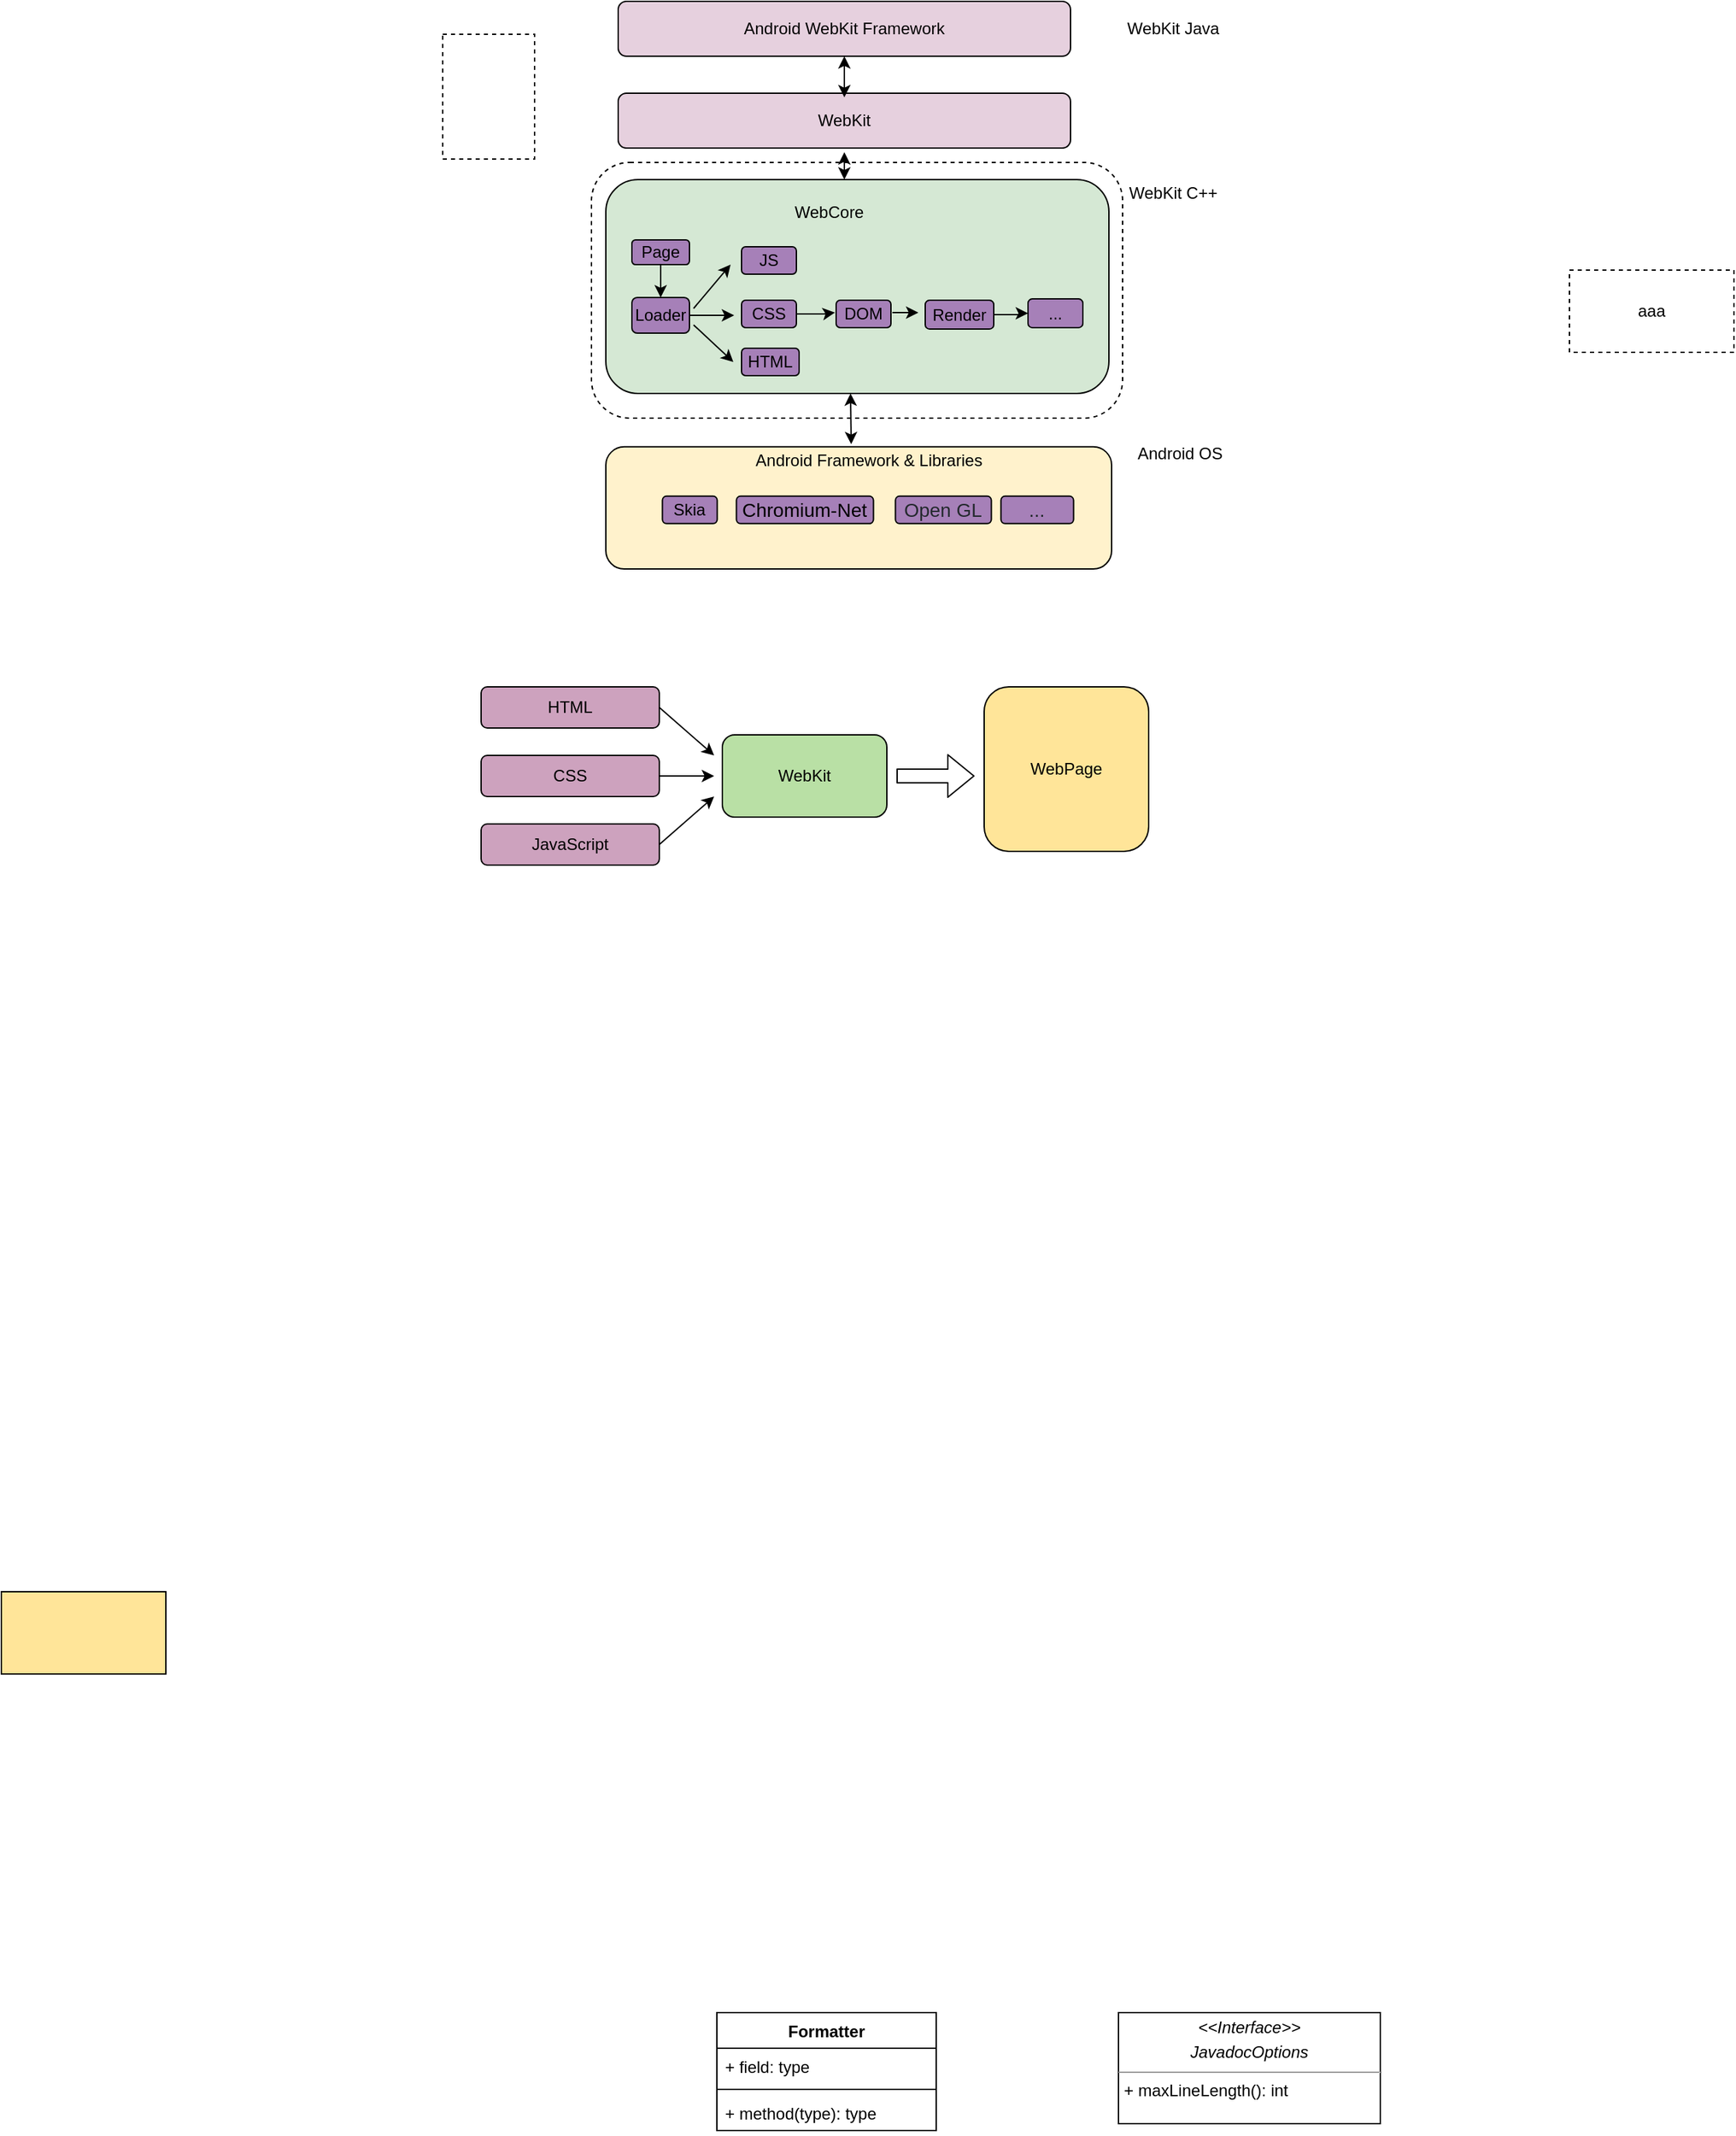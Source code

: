 <mxfile version="14.9.7" type="github">
  <diagram id="xG9WrDhXwfoE1JoBaSLJ" name="Page-1">
    <mxGraphModel dx="2125" dy="731" grid="0" gridSize="10" guides="1" tooltips="1" connect="1" arrows="1" fold="1" page="1" pageScale="1" pageWidth="827" pageHeight="1169" math="0" shadow="0">
      <root>
        <mxCell id="0" />
        <mxCell id="1" parent="0" />
        <mxCell id="V0x4IGZ1ICtQj0jvs1d1-1" value="Android WebKit Framework" style="rounded=1;whiteSpace=wrap;html=1;fillColor=#E6D0DE;" parent="1" vertex="1">
          <mxGeometry x="240" y="120" width="330" height="40" as="geometry" />
        </mxCell>
        <mxCell id="V0x4IGZ1ICtQj0jvs1d1-2" value="WebKit" style="rounded=1;whiteSpace=wrap;html=1;fillColor=#E6D0DE;" parent="1" vertex="1">
          <mxGeometry x="240" y="187" width="330" height="40" as="geometry" />
        </mxCell>
        <mxCell id="V0x4IGZ1ICtQj0jvs1d1-3" value="" style="rounded=1;whiteSpace=wrap;html=1;fillColor=#FFF2CC;" parent="1" vertex="1">
          <mxGeometry x="231" y="444.92" width="369" height="89.08" as="geometry" />
        </mxCell>
        <mxCell id="V0x4IGZ1ICtQj0jvs1d1-7" value="Android Framework &amp;amp; Libraries" style="text;html=1;strokeColor=none;fillColor=none;align=center;verticalAlign=middle;whiteSpace=wrap;rounded=0;" parent="1" vertex="1">
          <mxGeometry x="338.25" y="444.92" width="170" height="20" as="geometry" />
        </mxCell>
        <mxCell id="V0x4IGZ1ICtQj0jvs1d1-8" value="" style="rounded=1;whiteSpace=wrap;html=1;fillColor=#D5E8D4;" parent="1" vertex="1">
          <mxGeometry x="231" y="250" width="367" height="156" as="geometry" />
        </mxCell>
        <mxCell id="V0x4IGZ1ICtQj0jvs1d1-9" value="WebCore" style="text;html=1;strokeColor=none;fillColor=none;align=center;verticalAlign=middle;whiteSpace=wrap;rounded=0;" parent="1" vertex="1">
          <mxGeometry x="324" y="264" width="140" height="20" as="geometry" />
        </mxCell>
        <mxCell id="V0x4IGZ1ICtQj0jvs1d1-10" value="Skia" style="rounded=1;whiteSpace=wrap;html=1;fillColor=#A680B8;" parent="1" vertex="1">
          <mxGeometry x="272.25" y="480.92" width="40" height="20" as="geometry" />
        </mxCell>
        <mxCell id="V0x4IGZ1ICtQj0jvs1d1-11" value="&lt;span style=&quot;font-size: 14px ; background-color: rgb(166 , 128 , 184)&quot;&gt;Chromium-Net&lt;/span&gt;" style="rounded=1;whiteSpace=wrap;html=1;fillColor=#A680B8;" parent="1" vertex="1">
          <mxGeometry x="326.25" y="480.92" width="100" height="20" as="geometry" />
        </mxCell>
        <mxCell id="V0x4IGZ1ICtQj0jvs1d1-12" value="&lt;font color=&quot;#24292e&quot;&gt;&lt;span style=&quot;font-size: 14px ; background-color: rgb(166 , 128 , 184)&quot;&gt;Open GL&lt;/span&gt;&lt;/font&gt;" style="rounded=1;whiteSpace=wrap;html=1;fillColor=#A680B8;" parent="1" vertex="1">
          <mxGeometry x="442.25" y="480.92" width="70" height="20" as="geometry" />
        </mxCell>
        <mxCell id="V0x4IGZ1ICtQj0jvs1d1-67" style="edgeStyle=orthogonalEdgeStyle;rounded=0;orthogonalLoop=1;jettySize=auto;html=1;exitX=0.5;exitY=1;exitDx=0;exitDy=0;entryX=0.5;entryY=0;entryDx=0;entryDy=0;" parent="1" source="V0x4IGZ1ICtQj0jvs1d1-13" target="V0x4IGZ1ICtQj0jvs1d1-14" edge="1">
          <mxGeometry relative="1" as="geometry" />
        </mxCell>
        <mxCell id="V0x4IGZ1ICtQj0jvs1d1-13" value="Page" style="rounded=1;whiteSpace=wrap;html=1;fillColor=#A680B8;" parent="1" vertex="1">
          <mxGeometry x="250" y="294" width="42" height="18" as="geometry" />
        </mxCell>
        <mxCell id="V0x4IGZ1ICtQj0jvs1d1-79" style="edgeStyle=orthogonalEdgeStyle;rounded=0;orthogonalLoop=1;jettySize=auto;html=1;exitX=1;exitY=0.5;exitDx=0;exitDy=0;" parent="1" source="V0x4IGZ1ICtQj0jvs1d1-14" edge="1">
          <mxGeometry relative="1" as="geometry">
            <mxPoint x="324.6" y="349.2" as="targetPoint" />
          </mxGeometry>
        </mxCell>
        <mxCell id="V0x4IGZ1ICtQj0jvs1d1-14" value="Loader" style="rounded=1;whiteSpace=wrap;html=1;fillColor=#A680B8;" parent="1" vertex="1">
          <mxGeometry x="250" y="336" width="42" height="26" as="geometry" />
        </mxCell>
        <mxCell id="V0x4IGZ1ICtQj0jvs1d1-69" value="" style="edgeStyle=orthogonalEdgeStyle;rounded=0;orthogonalLoop=1;jettySize=auto;html=1;startArrow=none;" parent="1" source="V0x4IGZ1ICtQj0jvs1d1-16" target="V0x4IGZ1ICtQj0jvs1d1-49" edge="1">
          <mxGeometry relative="1" as="geometry" />
        </mxCell>
        <mxCell id="V0x4IGZ1ICtQj0jvs1d1-15" value="DOM" style="rounded=1;whiteSpace=wrap;html=1;fillColor=#A680B8;" parent="1" vertex="1">
          <mxGeometry x="399" y="338" width="40" height="20" as="geometry" />
        </mxCell>
        <mxCell id="V0x4IGZ1ICtQj0jvs1d1-71" style="edgeStyle=orthogonalEdgeStyle;rounded=0;orthogonalLoop=1;jettySize=auto;html=1;" parent="1" source="V0x4IGZ1ICtQj0jvs1d1-17" edge="1">
          <mxGeometry relative="1" as="geometry">
            <mxPoint x="398.2" y="347" as="targetPoint" />
          </mxGeometry>
        </mxCell>
        <mxCell id="V0x4IGZ1ICtQj0jvs1d1-17" value="CSS" style="rounded=1;whiteSpace=wrap;html=1;fillColor=#A680B8;" parent="1" vertex="1">
          <mxGeometry x="330" y="338" width="40" height="20" as="geometry" />
        </mxCell>
        <mxCell id="V0x4IGZ1ICtQj0jvs1d1-18" value="JS" style="rounded=1;whiteSpace=wrap;html=1;fillColor=#A680B8;" parent="1" vertex="1">
          <mxGeometry x="330" y="299" width="40" height="20" as="geometry" />
        </mxCell>
        <mxCell id="V0x4IGZ1ICtQj0jvs1d1-19" value="HTML" style="rounded=1;whiteSpace=wrap;html=1;fillColor=#CDA2BE;" parent="1" vertex="1">
          <mxGeometry x="140" y="620" width="130" height="30" as="geometry" />
        </mxCell>
        <mxCell id="V0x4IGZ1ICtQj0jvs1d1-24" style="edgeStyle=orthogonalEdgeStyle;rounded=0;orthogonalLoop=1;jettySize=auto;html=1;" parent="1" source="V0x4IGZ1ICtQj0jvs1d1-20" edge="1">
          <mxGeometry relative="1" as="geometry">
            <mxPoint x="310" y="685" as="targetPoint" />
          </mxGeometry>
        </mxCell>
        <mxCell id="V0x4IGZ1ICtQj0jvs1d1-20" value="CSS" style="rounded=1;whiteSpace=wrap;html=1;fillColor=#CDA2BE;" parent="1" vertex="1">
          <mxGeometry x="140" y="670" width="130" height="30" as="geometry" />
        </mxCell>
        <mxCell id="V0x4IGZ1ICtQj0jvs1d1-21" value="JavaScript" style="rounded=1;whiteSpace=wrap;html=1;fillColor=#CDA2BE;" parent="1" vertex="1">
          <mxGeometry x="140" y="720" width="130" height="30" as="geometry" />
        </mxCell>
        <mxCell id="V0x4IGZ1ICtQj0jvs1d1-22" value="WebKit" style="rounded=1;whiteSpace=wrap;html=1;fillColor=#B9E0A5;" parent="1" vertex="1">
          <mxGeometry x="316" y="655" width="120" height="60" as="geometry" />
        </mxCell>
        <mxCell id="V0x4IGZ1ICtQj0jvs1d1-26" value="" style="endArrow=classic;html=1;exitX=1;exitY=0.5;exitDx=0;exitDy=0;" parent="1" source="V0x4IGZ1ICtQj0jvs1d1-19" edge="1">
          <mxGeometry width="50" height="50" relative="1" as="geometry">
            <mxPoint x="430" y="750" as="sourcePoint" />
            <mxPoint x="310" y="670" as="targetPoint" />
          </mxGeometry>
        </mxCell>
        <mxCell id="V0x4IGZ1ICtQj0jvs1d1-27" value="" style="endArrow=classic;html=1;exitX=1;exitY=0.5;exitDx=0;exitDy=0;" parent="1" source="V0x4IGZ1ICtQj0jvs1d1-21" edge="1">
          <mxGeometry width="50" height="50" relative="1" as="geometry">
            <mxPoint x="270" y="770" as="sourcePoint" />
            <mxPoint x="310" y="700" as="targetPoint" />
          </mxGeometry>
        </mxCell>
        <mxCell id="V0x4IGZ1ICtQj0jvs1d1-28" value="WebPage" style="rounded=1;whiteSpace=wrap;html=1;fillColor=#FFE599;" parent="1" vertex="1">
          <mxGeometry x="507" y="620" width="120" height="120" as="geometry" />
        </mxCell>
        <mxCell id="V0x4IGZ1ICtQj0jvs1d1-29" value="" style="shape=flexArrow;endArrow=classic;html=1;exitX=1;exitY=0.5;exitDx=0;exitDy=0;" parent="1" edge="1">
          <mxGeometry width="50" height="50" relative="1" as="geometry">
            <mxPoint x="443" y="685" as="sourcePoint" />
            <mxPoint x="500" y="685" as="targetPoint" />
          </mxGeometry>
        </mxCell>
        <mxCell id="V0x4IGZ1ICtQj0jvs1d1-31" value="" style="rounded=0;whiteSpace=wrap;html=1;fillColor=#FFE599;" parent="1" vertex="1">
          <mxGeometry x="-210" y="1280" width="120" height="60" as="geometry" />
        </mxCell>
        <mxCell id="V0x4IGZ1ICtQj0jvs1d1-32" value="" style="rounded=1;whiteSpace=wrap;html=1;fillColor=none;dashed=1;" parent="1" vertex="1">
          <mxGeometry x="220.5" y="237.5" width="387.5" height="186.5" as="geometry" />
        </mxCell>
        <mxCell id="V0x4IGZ1ICtQj0jvs1d1-33" value="&lt;font color=&quot;#24292e&quot;&gt;&lt;span style=&quot;font-size: 14px ; background-color: rgb(166 , 128 , 184)&quot;&gt;...&lt;/span&gt;&lt;/font&gt;" style="rounded=1;whiteSpace=wrap;html=1;fillColor=#A680B8;" parent="1" vertex="1">
          <mxGeometry x="519.25" y="480.92" width="53" height="20" as="geometry" />
        </mxCell>
        <mxCell id="V0x4IGZ1ICtQj0jvs1d1-34" value="WebKit Java" style="text;html=1;strokeColor=none;fillColor=none;align=center;verticalAlign=middle;whiteSpace=wrap;rounded=0;dashed=1;" parent="1" vertex="1">
          <mxGeometry x="610" y="130" width="70" height="20" as="geometry" />
        </mxCell>
        <mxCell id="V0x4IGZ1ICtQj0jvs1d1-35" value="WebKit C++" style="text;html=1;strokeColor=none;fillColor=none;align=center;verticalAlign=middle;whiteSpace=wrap;rounded=0;dashed=1;" parent="1" vertex="1">
          <mxGeometry x="610" y="250" width="70" height="20" as="geometry" />
        </mxCell>
        <mxCell id="V0x4IGZ1ICtQj0jvs1d1-36" value="Android OS" style="text;html=1;strokeColor=none;fillColor=none;align=center;verticalAlign=middle;whiteSpace=wrap;rounded=0;dashed=1;" parent="1" vertex="1">
          <mxGeometry x="615" y="440" width="70" height="20" as="geometry" />
        </mxCell>
        <mxCell id="V0x4IGZ1ICtQj0jvs1d1-37" value="HTML" style="rounded=1;whiteSpace=wrap;html=1;fillColor=#A680B8;" parent="1" vertex="1">
          <mxGeometry x="330" y="373" width="42" height="20" as="geometry" />
        </mxCell>
        <mxCell id="V0x4IGZ1ICtQj0jvs1d1-49" value="..." style="rounded=1;whiteSpace=wrap;html=1;fillColor=#A680B8;" parent="1" vertex="1">
          <mxGeometry x="539" y="337" width="40" height="21" as="geometry" />
        </mxCell>
        <mxCell id="V0x4IGZ1ICtQj0jvs1d1-50" value="" style="rounded=0;whiteSpace=wrap;html=1;dashed=1;fillColor=none;" parent="1" vertex="1">
          <mxGeometry x="112" y="144" width="67" height="91" as="geometry" />
        </mxCell>
        <mxCell id="V0x4IGZ1ICtQj0jvs1d1-52" value="" style="endArrow=classic;startArrow=classic;html=1;" parent="1" edge="1">
          <mxGeometry width="50" height="50" relative="1" as="geometry">
            <mxPoint x="405" y="190" as="sourcePoint" />
            <mxPoint x="405" y="160" as="targetPoint" />
          </mxGeometry>
        </mxCell>
        <mxCell id="V0x4IGZ1ICtQj0jvs1d1-55" value="" style="endArrow=classic;startArrow=classic;html=1;entryX=0.5;entryY=1;entryDx=0;entryDy=0;" parent="1" edge="1">
          <mxGeometry width="50" height="50" relative="1" as="geometry">
            <mxPoint x="410" y="443" as="sourcePoint" />
            <mxPoint x="409.5" y="406" as="targetPoint" />
          </mxGeometry>
        </mxCell>
        <mxCell id="V0x4IGZ1ICtQj0jvs1d1-56" value="" style="endArrow=classic;startArrow=classic;html=1;" parent="1" edge="1">
          <mxGeometry width="50" height="50" relative="1" as="geometry">
            <mxPoint x="405" y="250" as="sourcePoint" />
            <mxPoint x="405" y="230" as="targetPoint" />
          </mxGeometry>
        </mxCell>
        <mxCell id="V0x4IGZ1ICtQj0jvs1d1-57" value="aaa" style="rounded=0;whiteSpace=wrap;html=1;dashed=1;fillColor=none;" parent="1" vertex="1">
          <mxGeometry x="934" y="316" width="120" height="60" as="geometry" />
        </mxCell>
        <mxCell id="V0x4IGZ1ICtQj0jvs1d1-16" value="Render" style="rounded=1;whiteSpace=wrap;html=1;fillColor=#A680B8;" parent="1" vertex="1">
          <mxGeometry x="464" y="338" width="50" height="21" as="geometry" />
        </mxCell>
        <mxCell id="V0x4IGZ1ICtQj0jvs1d1-81" value="" style="endArrow=classic;html=1;" parent="1" edge="1">
          <mxGeometry width="50" height="50" relative="1" as="geometry">
            <mxPoint x="295" y="344" as="sourcePoint" />
            <mxPoint x="322" y="312" as="targetPoint" />
          </mxGeometry>
        </mxCell>
        <mxCell id="V0x4IGZ1ICtQj0jvs1d1-82" value="" style="endArrow=classic;html=1;" parent="1" edge="1">
          <mxGeometry width="50" height="50" relative="1" as="geometry">
            <mxPoint x="295" y="356" as="sourcePoint" />
            <mxPoint x="324" y="383" as="targetPoint" />
          </mxGeometry>
        </mxCell>
        <mxCell id="V0x4IGZ1ICtQj0jvs1d1-83" value="" style="endArrow=classic;html=1;" parent="1" edge="1">
          <mxGeometry width="50" height="50" relative="1" as="geometry">
            <mxPoint x="440" y="347" as="sourcePoint" />
            <mxPoint x="459" y="347" as="targetPoint" />
          </mxGeometry>
        </mxCell>
        <mxCell id="4YF0Ubsl6jOTYOgjGutj-1" value="Formatter" style="swimlane;fontStyle=1;align=center;verticalAlign=top;childLayout=stackLayout;horizontal=1;startSize=26;horizontalStack=0;resizeParent=1;resizeParentMax=0;resizeLast=0;collapsible=1;marginBottom=0;" vertex="1" parent="1">
          <mxGeometry x="312" y="1587" width="160" height="86" as="geometry" />
        </mxCell>
        <mxCell id="4YF0Ubsl6jOTYOgjGutj-2" value="+ field: type" style="text;strokeColor=none;fillColor=none;align=left;verticalAlign=top;spacingLeft=4;spacingRight=4;overflow=hidden;rotatable=0;points=[[0,0.5],[1,0.5]];portConstraint=eastwest;" vertex="1" parent="4YF0Ubsl6jOTYOgjGutj-1">
          <mxGeometry y="26" width="160" height="26" as="geometry" />
        </mxCell>
        <mxCell id="4YF0Ubsl6jOTYOgjGutj-3" value="" style="line;strokeWidth=1;fillColor=none;align=left;verticalAlign=middle;spacingTop=-1;spacingLeft=3;spacingRight=3;rotatable=0;labelPosition=right;points=[];portConstraint=eastwest;" vertex="1" parent="4YF0Ubsl6jOTYOgjGutj-1">
          <mxGeometry y="52" width="160" height="8" as="geometry" />
        </mxCell>
        <mxCell id="4YF0Ubsl6jOTYOgjGutj-4" value="+ method(type): type" style="text;strokeColor=none;fillColor=none;align=left;verticalAlign=top;spacingLeft=4;spacingRight=4;overflow=hidden;rotatable=0;points=[[0,0.5],[1,0.5]];portConstraint=eastwest;" vertex="1" parent="4YF0Ubsl6jOTYOgjGutj-1">
          <mxGeometry y="60" width="160" height="26" as="geometry" />
        </mxCell>
        <mxCell id="4YF0Ubsl6jOTYOgjGutj-5" value="&lt;p style=&quot;margin: 0px ; margin-top: 4px ; text-align: center&quot;&gt;&lt;i&gt;&amp;lt;&amp;lt;Interface&amp;gt;&amp;gt;&lt;/i&gt;&lt;/p&gt;&lt;p style=&quot;margin: 0px ; margin-top: 4px ; text-align: center&quot;&gt;&lt;i&gt;JavadocOptions&lt;/i&gt;&lt;/p&gt;&lt;hr size=&quot;1&quot;&gt;&lt;p style=&quot;margin: 0px ; margin-left: 4px&quot;&gt;&lt;/p&gt;&lt;p style=&quot;margin: 0px ; margin-left: 4px&quot;&gt;+ maxLineLength(): int&lt;br&gt;&lt;/p&gt;" style="verticalAlign=top;align=left;overflow=fill;fontSize=12;fontFamily=Helvetica;html=1;" vertex="1" parent="1">
          <mxGeometry x="605" y="1587" width="191" height="81" as="geometry" />
        </mxCell>
      </root>
    </mxGraphModel>
  </diagram>
</mxfile>
